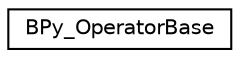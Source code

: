 digraph G
{
  edge [fontname="Helvetica",fontsize="10",labelfontname="Helvetica",labelfontsize="10"];
  node [fontname="Helvetica",fontsize="10",shape=record];
  rankdir=LR;
  Node1 [label="BPy_OperatorBase",height=0.2,width=0.4,color="black", fillcolor="white", style="filled",URL="$d6/d47/structBPy__OperatorBase.html"];
}
